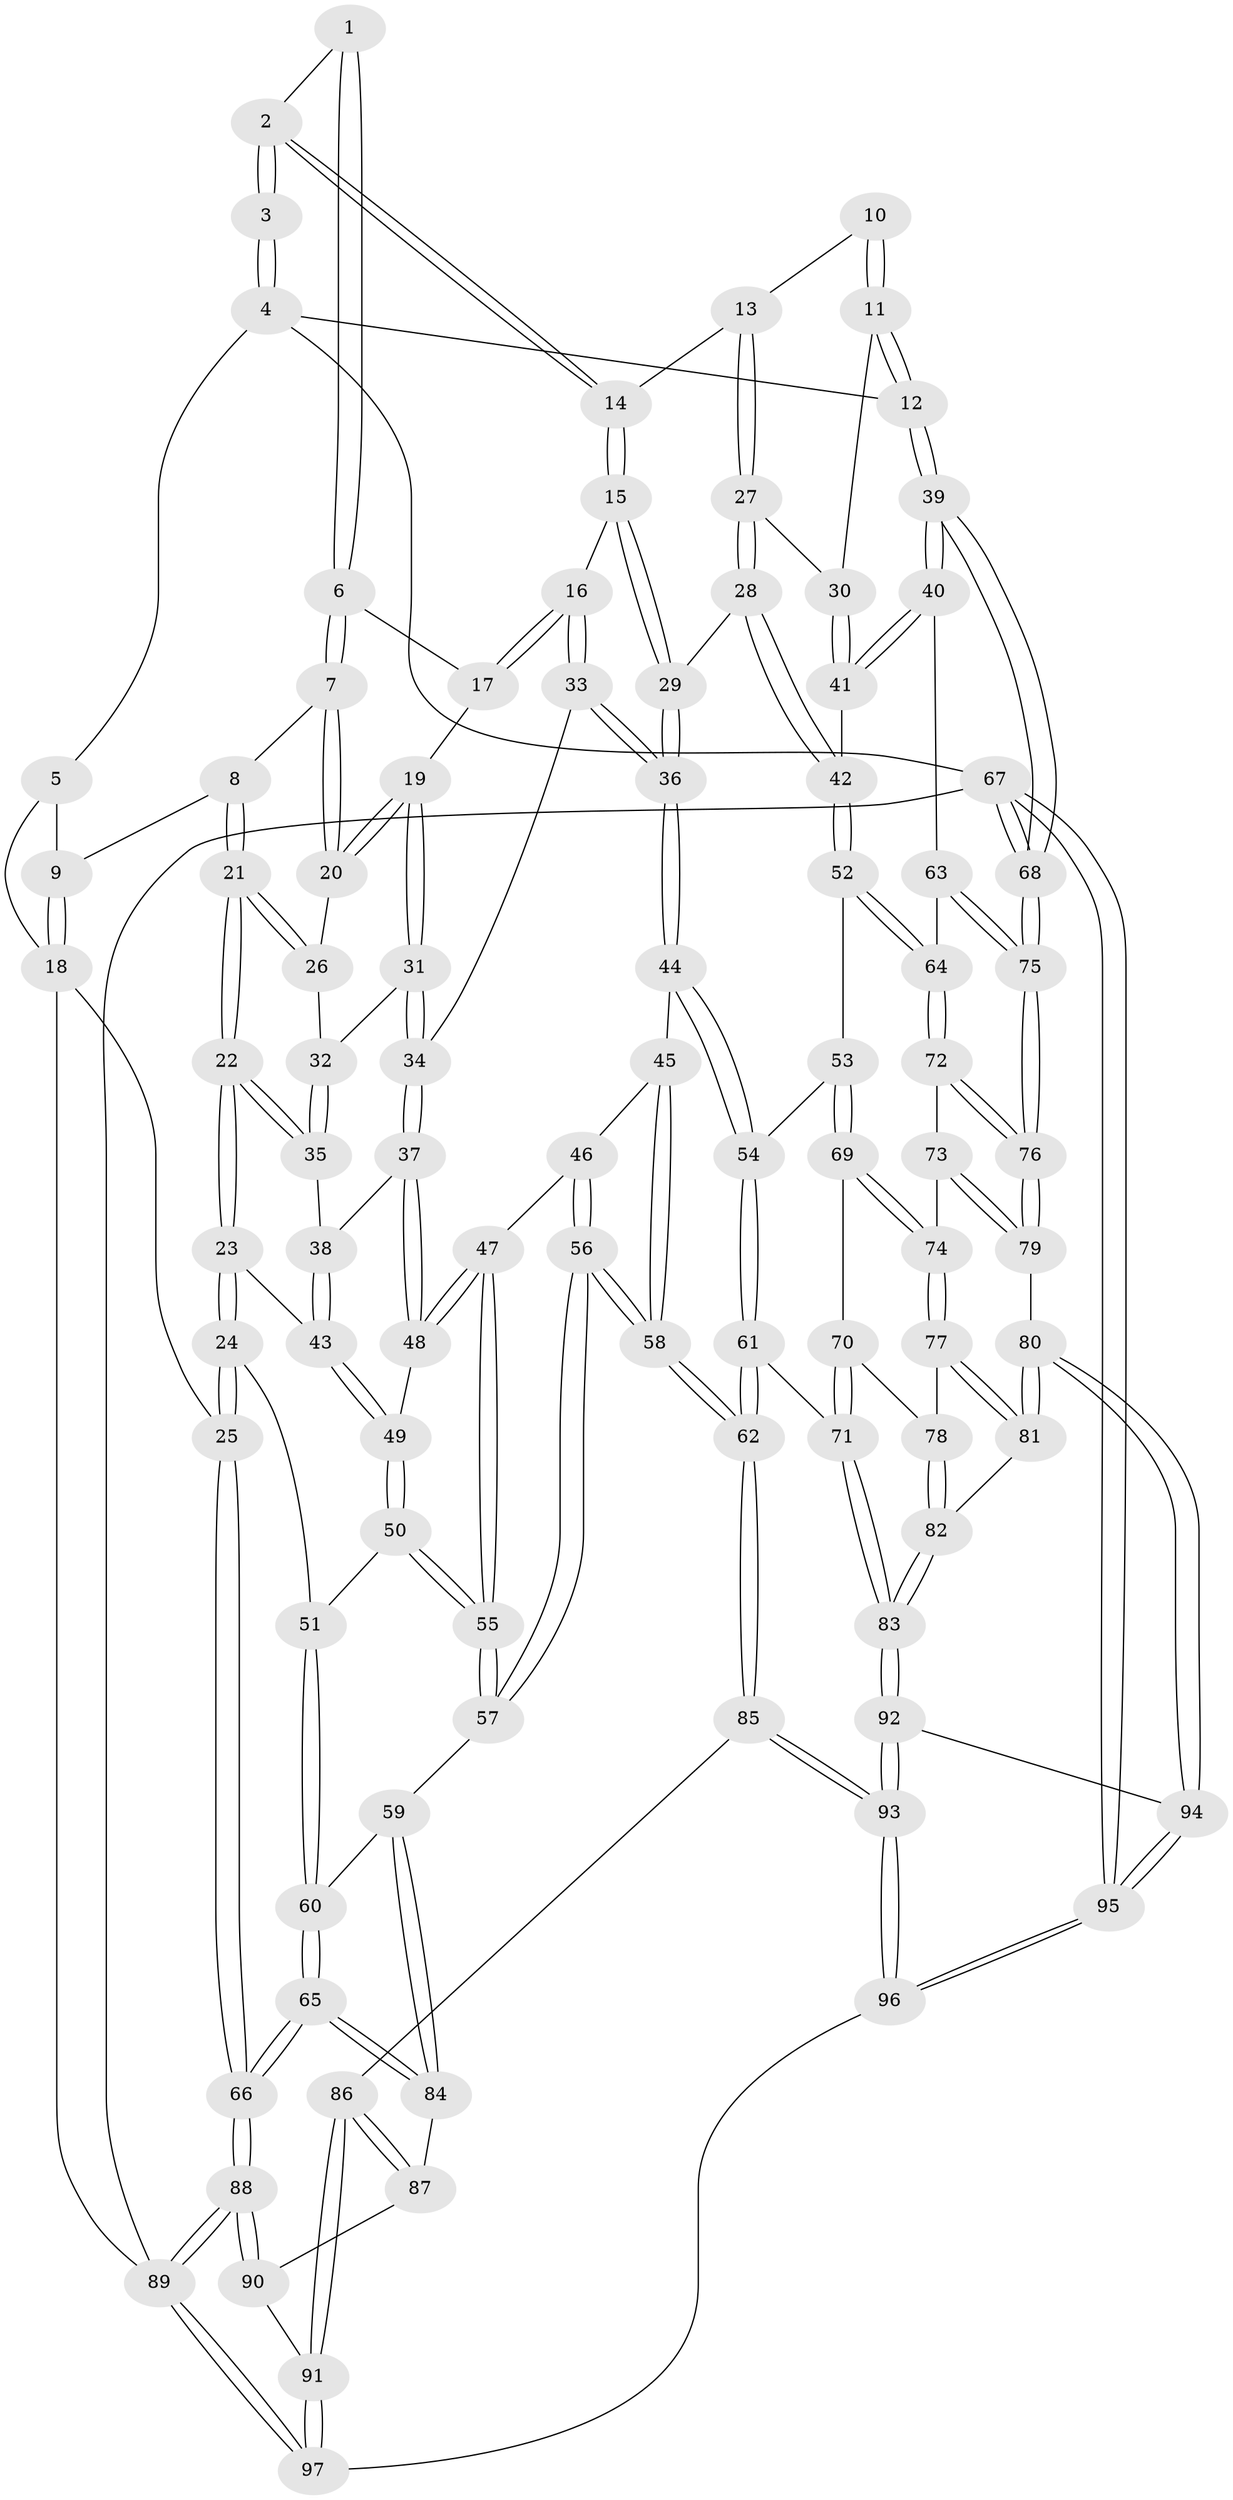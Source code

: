 // coarse degree distribution, {3: 0.3225806451612903, 5: 0.1935483870967742, 4: 0.41935483870967744, 2: 0.03225806451612903, 6: 0.03225806451612903}
// Generated by graph-tools (version 1.1) at 2025/38/03/04/25 23:38:26]
// undirected, 97 vertices, 239 edges
graph export_dot {
  node [color=gray90,style=filled];
  1 [pos="+0.37381832361284595+0"];
  2 [pos="+0.6818556183292835+0"];
  3 [pos="+0.7929980102295917+0"];
  4 [pos="+1+0"];
  5 [pos="+0+0"];
  6 [pos="+0.33125117170544643+0"];
  7 [pos="+0.20790821437651383+0.10890681954945054"];
  8 [pos="+0.1909768989066836+0.12278418618398061"];
  9 [pos="+0.10366423845598037+0.11335458313627972"];
  10 [pos="+0.8453446213919665+0.004998173508880966"];
  11 [pos="+0.9218164336745637+0.2678384457651805"];
  12 [pos="+1+0.2164758610016187"];
  13 [pos="+0.8235018100466145+0.20791714708503534"];
  14 [pos="+0.6671766143994118+0.023621372184034442"];
  15 [pos="+0.6191531780867893+0.1882294377590815"];
  16 [pos="+0.5394066349466959+0.21983503208189142"];
  17 [pos="+0.39913502198635037+0.1415218836866243"];
  18 [pos="+0+0.26595440145012667"];
  19 [pos="+0.3699284543674931+0.21701300855760206"];
  20 [pos="+0.3213801926079287+0.2239498357282261"];
  21 [pos="+0.18826162406202762+0.27592611900083547"];
  22 [pos="+0.17072835532726277+0.3406307690416473"];
  23 [pos="+0.1702688851576697+0.34114815360569695"];
  24 [pos="+0.04045405391022981+0.4292908079343411"];
  25 [pos="+0+0.47057202416298466"];
  26 [pos="+0.30333269534461765+0.24234597761397988"];
  27 [pos="+0.8767295522497041+0.28296881662128426"];
  28 [pos="+0.7856415216686055+0.3376346868491979"];
  29 [pos="+0.7294622342030435+0.3548960394256595"];
  30 [pos="+0.9055853082094927+0.2763668171890601"];
  31 [pos="+0.38999395489139876+0.28830684529166967"];
  32 [pos="+0.3203477121046602+0.2798754258259868"];
  33 [pos="+0.4841780460807533+0.3038098779608948"];
  34 [pos="+0.42705581355873456+0.3449913938528387"];
  35 [pos="+0.2395217808538883+0.33888474226923243"];
  36 [pos="+0.6845185261827128+0.4434814096669776"];
  37 [pos="+0.4202858509969868+0.3634338139832665"];
  38 [pos="+0.30116214050229956+0.34977089723826177"];
  39 [pos="+1+0.5185072138338435"];
  40 [pos="+1+0.5296874234668704"];
  41 [pos="+0.9567683727044135+0.5245814775265336"];
  42 [pos="+0.9415557765617956+0.5290866164092435"];
  43 [pos="+0.31375217648842707+0.45713465191087743"];
  44 [pos="+0.6770151181650275+0.47085725921546545"];
  45 [pos="+0.6024132475606868+0.48878897254893583"];
  46 [pos="+0.4692635227726188+0.4824395169808377"];
  47 [pos="+0.4390382509615839+0.46753590278274243"];
  48 [pos="+0.4299999081754404+0.45941480718445377"];
  49 [pos="+0.34438226318977216+0.48500161414666954"];
  50 [pos="+0.277190350255357+0.5458023319460445"];
  51 [pos="+0.27444544652534775+0.5464960982009643"];
  52 [pos="+0.9105571190534905+0.5494768294655206"];
  53 [pos="+0.7620261299578482+0.5661277488634223"];
  54 [pos="+0.6895351777135783+0.491611492529773"];
  55 [pos="+0.3726797426673026+0.6438626547190609"];
  56 [pos="+0.4863899808397741+0.7436863430341862"];
  57 [pos="+0.3830696727043257+0.6833746969426758"];
  58 [pos="+0.5004966772379031+0.7595791948705979"];
  59 [pos="+0.2795914916262572+0.7054860264329474"];
  60 [pos="+0.2358168287995106+0.6389201134676536"];
  61 [pos="+0.5728079577678278+0.7459035480975357"];
  62 [pos="+0.5006970018674273+0.7599346532447736"];
  63 [pos="+0.961976318675431+0.6775624235730441"];
  64 [pos="+0.9152218759563868+0.6635872443468098"];
  65 [pos="+0.00505586053050262+0.6539850166744092"];
  66 [pos="+0+0.6357778299683187"];
  67 [pos="+1+1"];
  68 [pos="+1+1"];
  69 [pos="+0.7619636857185051+0.5993967229700273"];
  70 [pos="+0.7323676123405901+0.6598778790544961"];
  71 [pos="+0.6128756593927644+0.7493585149181943"];
  72 [pos="+0.8981175322607531+0.6858632070984608"];
  73 [pos="+0.8658715745848654+0.6986261338304448"];
  74 [pos="+0.8433608545961903+0.6984856281656203"];
  75 [pos="+1+0.8971836533280252"];
  76 [pos="+1+0.8739270383479563"];
  77 [pos="+0.8409590543195612+0.7031380803193829"];
  78 [pos="+0.7615977099371479+0.7367628855625736"];
  79 [pos="+0.9233379966930658+0.8463604631849533"];
  80 [pos="+0.8284810407921364+0.8379904666672463"];
  81 [pos="+0.8131055150060662+0.8294180787554236"];
  82 [pos="+0.7610035361857038+0.8218849818051562"];
  83 [pos="+0.7306481515242623+0.8301411817258907"];
  84 [pos="+0.24998007873401606+0.761511722240653"];
  85 [pos="+0.48199877955308296+0.821503499207643"];
  86 [pos="+0.2997730046729358+0.8066223669067413"];
  87 [pos="+0.2501989847594697+0.7674525729311485"];
  88 [pos="+0+1"];
  89 [pos="+0+1"];
  90 [pos="+0.22985493513198993+0.7931337279887093"];
  91 [pos="+0.27415006257039215+1"];
  92 [pos="+0.6981214125637739+0.9061035182816625"];
  93 [pos="+0.4785512653629571+1"];
  94 [pos="+0.7965665018483632+0.9954062665531146"];
  95 [pos="+0.918200490904338+1"];
  96 [pos="+0.43767535025276516+1"];
  97 [pos="+0.2793291152872323+1"];
  1 -- 2;
  1 -- 6;
  1 -- 6;
  2 -- 3;
  2 -- 3;
  2 -- 14;
  2 -- 14;
  3 -- 4;
  3 -- 4;
  4 -- 5;
  4 -- 12;
  4 -- 67;
  5 -- 9;
  5 -- 18;
  6 -- 7;
  6 -- 7;
  6 -- 17;
  7 -- 8;
  7 -- 20;
  7 -- 20;
  8 -- 9;
  8 -- 21;
  8 -- 21;
  9 -- 18;
  9 -- 18;
  10 -- 11;
  10 -- 11;
  10 -- 13;
  11 -- 12;
  11 -- 12;
  11 -- 30;
  12 -- 39;
  12 -- 39;
  13 -- 14;
  13 -- 27;
  13 -- 27;
  14 -- 15;
  14 -- 15;
  15 -- 16;
  15 -- 29;
  15 -- 29;
  16 -- 17;
  16 -- 17;
  16 -- 33;
  16 -- 33;
  17 -- 19;
  18 -- 25;
  18 -- 89;
  19 -- 20;
  19 -- 20;
  19 -- 31;
  19 -- 31;
  20 -- 26;
  21 -- 22;
  21 -- 22;
  21 -- 26;
  21 -- 26;
  22 -- 23;
  22 -- 23;
  22 -- 35;
  22 -- 35;
  23 -- 24;
  23 -- 24;
  23 -- 43;
  24 -- 25;
  24 -- 25;
  24 -- 51;
  25 -- 66;
  25 -- 66;
  26 -- 32;
  27 -- 28;
  27 -- 28;
  27 -- 30;
  28 -- 29;
  28 -- 42;
  28 -- 42;
  29 -- 36;
  29 -- 36;
  30 -- 41;
  30 -- 41;
  31 -- 32;
  31 -- 34;
  31 -- 34;
  32 -- 35;
  32 -- 35;
  33 -- 34;
  33 -- 36;
  33 -- 36;
  34 -- 37;
  34 -- 37;
  35 -- 38;
  36 -- 44;
  36 -- 44;
  37 -- 38;
  37 -- 48;
  37 -- 48;
  38 -- 43;
  38 -- 43;
  39 -- 40;
  39 -- 40;
  39 -- 68;
  39 -- 68;
  40 -- 41;
  40 -- 41;
  40 -- 63;
  41 -- 42;
  42 -- 52;
  42 -- 52;
  43 -- 49;
  43 -- 49;
  44 -- 45;
  44 -- 54;
  44 -- 54;
  45 -- 46;
  45 -- 58;
  45 -- 58;
  46 -- 47;
  46 -- 56;
  46 -- 56;
  47 -- 48;
  47 -- 48;
  47 -- 55;
  47 -- 55;
  48 -- 49;
  49 -- 50;
  49 -- 50;
  50 -- 51;
  50 -- 55;
  50 -- 55;
  51 -- 60;
  51 -- 60;
  52 -- 53;
  52 -- 64;
  52 -- 64;
  53 -- 54;
  53 -- 69;
  53 -- 69;
  54 -- 61;
  54 -- 61;
  55 -- 57;
  55 -- 57;
  56 -- 57;
  56 -- 57;
  56 -- 58;
  56 -- 58;
  57 -- 59;
  58 -- 62;
  58 -- 62;
  59 -- 60;
  59 -- 84;
  59 -- 84;
  60 -- 65;
  60 -- 65;
  61 -- 62;
  61 -- 62;
  61 -- 71;
  62 -- 85;
  62 -- 85;
  63 -- 64;
  63 -- 75;
  63 -- 75;
  64 -- 72;
  64 -- 72;
  65 -- 66;
  65 -- 66;
  65 -- 84;
  65 -- 84;
  66 -- 88;
  66 -- 88;
  67 -- 68;
  67 -- 68;
  67 -- 95;
  67 -- 95;
  67 -- 89;
  68 -- 75;
  68 -- 75;
  69 -- 70;
  69 -- 74;
  69 -- 74;
  70 -- 71;
  70 -- 71;
  70 -- 78;
  71 -- 83;
  71 -- 83;
  72 -- 73;
  72 -- 76;
  72 -- 76;
  73 -- 74;
  73 -- 79;
  73 -- 79;
  74 -- 77;
  74 -- 77;
  75 -- 76;
  75 -- 76;
  76 -- 79;
  76 -- 79;
  77 -- 78;
  77 -- 81;
  77 -- 81;
  78 -- 82;
  78 -- 82;
  79 -- 80;
  80 -- 81;
  80 -- 81;
  80 -- 94;
  80 -- 94;
  81 -- 82;
  82 -- 83;
  82 -- 83;
  83 -- 92;
  83 -- 92;
  84 -- 87;
  85 -- 86;
  85 -- 93;
  85 -- 93;
  86 -- 87;
  86 -- 87;
  86 -- 91;
  86 -- 91;
  87 -- 90;
  88 -- 89;
  88 -- 89;
  88 -- 90;
  88 -- 90;
  89 -- 97;
  89 -- 97;
  90 -- 91;
  91 -- 97;
  91 -- 97;
  92 -- 93;
  92 -- 93;
  92 -- 94;
  93 -- 96;
  93 -- 96;
  94 -- 95;
  94 -- 95;
  95 -- 96;
  95 -- 96;
  96 -- 97;
}
